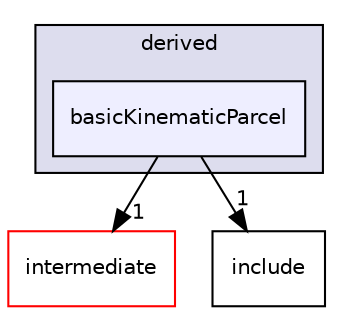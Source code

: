 digraph "src/lagrangian/turbulence/parcels/derived/basicKinematicParcel" {
  bgcolor=transparent;
  compound=true
  node [ fontsize="10", fontname="Helvetica"];
  edge [ labelfontsize="10", labelfontname="Helvetica"];
  subgraph clusterdir_2cf64de3012ec3719f94a92ff2c4c98e {
    graph [ bgcolor="#ddddee", pencolor="black", label="derived" fontname="Helvetica", fontsize="10", URL="dir_2cf64de3012ec3719f94a92ff2c4c98e.html"]
  dir_ae74799e95516b2b5d598b7e21f0d770 [shape=box, label="basicKinematicParcel", style="filled", fillcolor="#eeeeff", pencolor="black", URL="dir_ae74799e95516b2b5d598b7e21f0d770.html"];
  }
  dir_d3c32a493136c130c1f0d51f4f35c297 [shape=box label="intermediate" color="red" URL="dir_d3c32a493136c130c1f0d51f4f35c297.html"];
  dir_4c86786517f583c36f967b917cdc384c [shape=box label="include" URL="dir_4c86786517f583c36f967b917cdc384c.html"];
  dir_ae74799e95516b2b5d598b7e21f0d770->dir_d3c32a493136c130c1f0d51f4f35c297 [headlabel="1", labeldistance=1.5 headhref="dir_001458_001378.html"];
  dir_ae74799e95516b2b5d598b7e21f0d770->dir_4c86786517f583c36f967b917cdc384c [headlabel="1", labeldistance=1.5 headhref="dir_001458_001699.html"];
}
